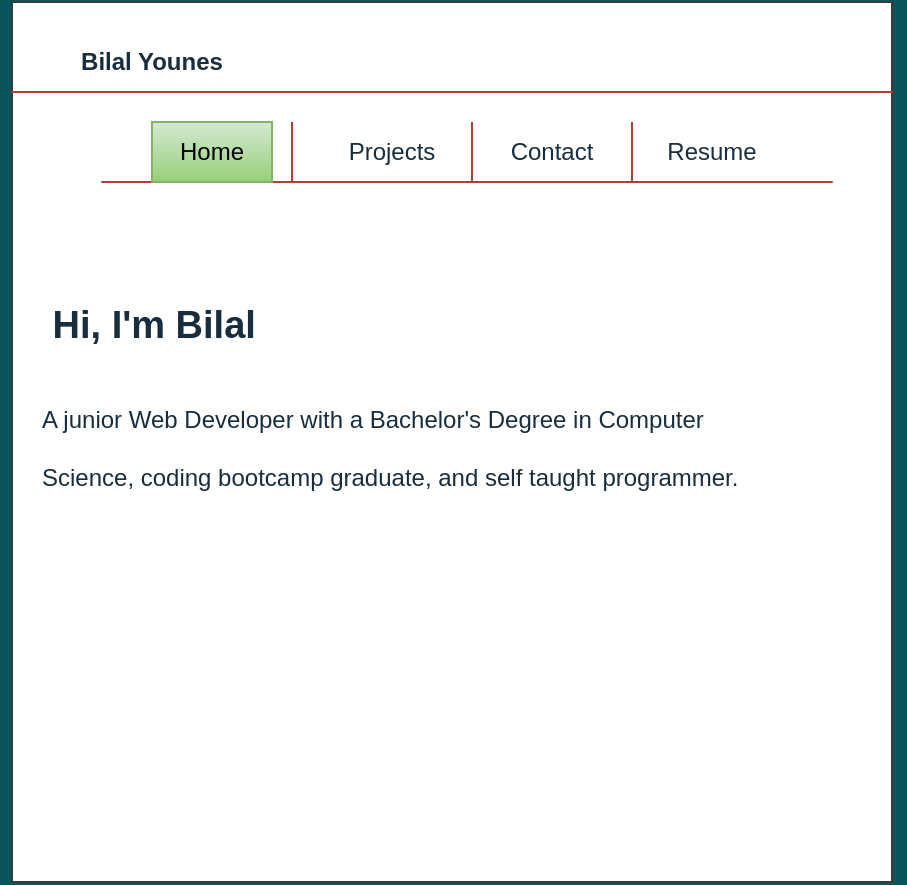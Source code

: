 <mxfile pages="4">
    <diagram id="YV_rtz5WwAc51VdygPPU" name="Page-1">
        <mxGraphModel dx="683" dy="392" grid="1" gridSize="10" guides="1" tooltips="1" connect="1" arrows="1" fold="1" page="1" pageScale="1" pageWidth="850" pageHeight="1100" background="#09555B" math="0" shadow="0">
            <root>
                <mxCell id="0"/>
                <mxCell id="1" parent="0"/>
                <mxCell id="T1rxXgXHsL5NcGgqTY_v-1" value="" style="whiteSpace=wrap;html=1;aspect=fixed;rounded=0;sketch=0;fillColor=#FFFFFF;strokeColor=#36393d;" parent="1" vertex="1">
                    <mxGeometry x="170" y="520" width="440" height="440" as="geometry"/>
                </mxCell>
                <mxCell id="T1rxXgXHsL5NcGgqTY_v-5" value="" style="endArrow=none;html=1;rounded=1;sketch=0;fontColor=#FFFFFF;strokeColor=#AE4132;curved=0;fillColor=#fad9d5;" parent="1" edge="1">
                    <mxGeometry width="50" height="50" relative="1" as="geometry">
                        <mxPoint x="465" y="565" as="sourcePoint"/>
                        <mxPoint x="465" y="565" as="targetPoint"/>
                        <Array as="points">
                            <mxPoint x="165" y="565"/>
                            <mxPoint x="465" y="565"/>
                            <mxPoint x="615" y="565"/>
                        </Array>
                    </mxGeometry>
                </mxCell>
                <mxCell id="T1rxXgXHsL5NcGgqTY_v-10" value="&lt;b&gt;Bilal Younes&lt;/b&gt;" style="text;html=1;strokeColor=none;fillColor=none;align=center;verticalAlign=middle;whiteSpace=wrap;rounded=0;sketch=0;fontColor=#182E3E;" parent="1" vertex="1">
                    <mxGeometry x="190" y="535" width="100" height="30" as="geometry"/>
                </mxCell>
                <mxCell id="T1rxXgXHsL5NcGgqTY_v-19" value="" style="endArrow=none;html=1;rounded=1;sketch=0;fontColor=#FFFFFF;strokeColor=#AE4132;curved=0;fillColor=#fad9d5;" parent="1" edge="1">
                    <mxGeometry width="50" height="50" relative="1" as="geometry">
                        <mxPoint x="465" y="610" as="sourcePoint"/>
                        <mxPoint x="465" y="610" as="targetPoint"/>
                        <Array as="points">
                            <mxPoint x="210" y="610"/>
                            <mxPoint x="465" y="610"/>
                            <mxPoint x="585" y="610"/>
                        </Array>
                    </mxGeometry>
                </mxCell>
                <mxCell id="T1rxXgXHsL5NcGgqTY_v-20" value="" style="endArrow=none;html=1;rounded=1;sketch=0;fontColor=#FFFFFF;strokeColor=#AE4132;curved=0;" parent="1" edge="1">
                    <mxGeometry width="50" height="50" relative="1" as="geometry">
                        <mxPoint x="310" y="610" as="sourcePoint"/>
                        <mxPoint x="310" y="580" as="targetPoint"/>
                    </mxGeometry>
                </mxCell>
                <mxCell id="T1rxXgXHsL5NcGgqTY_v-21" value="Home" style="text;html=1;strokeColor=#82b366;fillColor=#d5e8d4;align=center;verticalAlign=middle;whiteSpace=wrap;rounded=0;sketch=0;gradientColor=#97d077;" parent="1" vertex="1">
                    <mxGeometry x="240" y="580" width="60" height="30" as="geometry"/>
                </mxCell>
                <mxCell id="T1rxXgXHsL5NcGgqTY_v-22" value="Projects" style="text;html=1;strokeColor=none;fillColor=none;align=center;verticalAlign=middle;whiteSpace=wrap;rounded=0;sketch=0;fontColor=#182E3E;" parent="1" vertex="1">
                    <mxGeometry x="330" y="580" width="60" height="30" as="geometry"/>
                </mxCell>
                <mxCell id="T1rxXgXHsL5NcGgqTY_v-24" value="Contact" style="text;html=1;strokeColor=none;fillColor=none;align=center;verticalAlign=middle;whiteSpace=wrap;rounded=0;sketch=0;fontColor=#182E3E;" parent="1" vertex="1">
                    <mxGeometry x="410" y="580" width="60" height="30" as="geometry"/>
                </mxCell>
                <mxCell id="T1rxXgXHsL5NcGgqTY_v-25" value="" style="endArrow=none;html=1;rounded=1;sketch=0;fontColor=#FFFFFF;strokeColor=#AE4132;curved=0;" parent="1" edge="1">
                    <mxGeometry width="50" height="50" relative="1" as="geometry">
                        <mxPoint x="400" y="610" as="sourcePoint"/>
                        <mxPoint x="400" y="580" as="targetPoint"/>
                        <Array as="points">
                            <mxPoint x="400" y="600"/>
                        </Array>
                    </mxGeometry>
                </mxCell>
                <mxCell id="T1rxXgXHsL5NcGgqTY_v-26" value="" style="endArrow=none;html=1;rounded=1;sketch=0;fontColor=#FFFFFF;strokeColor=#AE4132;curved=0;" parent="1" edge="1">
                    <mxGeometry width="50" height="50" relative="1" as="geometry">
                        <mxPoint x="480" y="610" as="sourcePoint"/>
                        <mxPoint x="480" y="580" as="targetPoint"/>
                    </mxGeometry>
                </mxCell>
                <mxCell id="T1rxXgXHsL5NcGgqTY_v-27" value="Resume" style="text;html=1;strokeColor=none;fillColor=none;align=center;verticalAlign=middle;whiteSpace=wrap;rounded=0;sketch=0;fontColor=#182E3E;" parent="1" vertex="1">
                    <mxGeometry x="490" y="580" width="60" height="30" as="geometry"/>
                </mxCell>
                <mxCell id="T1rxXgXHsL5NcGgqTY_v-28" value="&lt;h1&gt;&lt;font style=&quot;font-size: 19px;&quot;&gt;&amp;nbsp;Hi, I'm Bilal&amp;nbsp;&lt;/font&gt;&lt;/h1&gt;&lt;h1&gt;&lt;span style=&quot;font-size: 12px; font-weight: normal;&quot;&gt;A junior Web Developer with a Bachelor's Degree in Computer Science, coding bootcamp graduate, and self taught programmer. &amp;nbsp;&lt;/span&gt;&lt;/h1&gt;" style="text;html=1;strokeColor=none;fillColor=none;spacing=5;spacingTop=-20;whiteSpace=wrap;overflow=hidden;rounded=0;sketch=0;fontFamily=Helvetica;fontColor=#182E3E;" parent="1" vertex="1">
                    <mxGeometry x="180" y="660" width="360" height="200" as="geometry"/>
                </mxCell>
            </root>
        </mxGraphModel>
    </diagram>
    <diagram id="fNHM-3mc84EIthqXyRRn" name="Page-2">
        <mxGraphModel dx="1269" dy="727" grid="1" gridSize="10" guides="1" tooltips="1" connect="1" arrows="1" fold="1" page="1" pageScale="1" pageWidth="850" pageHeight="1100" background="#09555B" math="0" shadow="0">
            <root>
                <mxCell id="0"/>
                <mxCell id="1" parent="0"/>
                <mxCell id="jji69nxckILfNMM24WDy-1" value="" style="whiteSpace=wrap;html=1;aspect=fixed;rounded=0;sketch=0;fillColor=#FFFFFF;strokeColor=#36393d;" parent="1" vertex="1">
                    <mxGeometry x="190" y="310" width="440" height="440" as="geometry"/>
                </mxCell>
                <mxCell id="jji69nxckILfNMM24WDy-2" value="" style="endArrow=none;html=1;rounded=1;sketch=0;fontColor=#FFFFFF;strokeColor=#AE4132;curved=0;fillColor=#fad9d5;" parent="1" edge="1">
                    <mxGeometry width="50" height="50" relative="1" as="geometry">
                        <mxPoint x="485" y="355" as="sourcePoint"/>
                        <mxPoint x="485" y="355" as="targetPoint"/>
                        <Array as="points">
                            <mxPoint x="185" y="355"/>
                            <mxPoint x="485" y="355"/>
                            <mxPoint x="635" y="355"/>
                        </Array>
                    </mxGeometry>
                </mxCell>
                <mxCell id="jji69nxckILfNMM24WDy-3" value="&lt;b&gt;Bilal Younes&lt;/b&gt;" style="text;html=1;strokeColor=none;fillColor=none;align=center;verticalAlign=middle;whiteSpace=wrap;rounded=0;sketch=0;fontColor=#182E3E;" parent="1" vertex="1">
                    <mxGeometry x="210" y="325" width="100" height="30" as="geometry"/>
                </mxCell>
                <mxCell id="jji69nxckILfNMM24WDy-4" value="" style="endArrow=none;html=1;rounded=1;sketch=0;fontColor=#FFFFFF;strokeColor=#AE4132;curved=0;fillColor=#fad9d5;" parent="1" edge="1">
                    <mxGeometry width="50" height="50" relative="1" as="geometry">
                        <mxPoint x="485" y="400" as="sourcePoint"/>
                        <mxPoint x="485" y="400" as="targetPoint"/>
                        <Array as="points">
                            <mxPoint x="230" y="400"/>
                            <mxPoint x="485" y="400"/>
                            <mxPoint x="605" y="400"/>
                        </Array>
                    </mxGeometry>
                </mxCell>
                <mxCell id="jji69nxckILfNMM24WDy-5" value="" style="endArrow=none;html=1;rounded=1;sketch=0;fontColor=#FFFFFF;strokeColor=#AE4132;curved=0;" parent="1" edge="1">
                    <mxGeometry width="50" height="50" relative="1" as="geometry">
                        <mxPoint x="330" y="400" as="sourcePoint"/>
                        <mxPoint x="330" y="370" as="targetPoint"/>
                    </mxGeometry>
                </mxCell>
                <mxCell id="jji69nxckILfNMM24WDy-6" value="&lt;font color=&quot;#000000&quot;&gt;Home&lt;/font&gt;" style="text;html=1;align=center;verticalAlign=middle;whiteSpace=wrap;rounded=0;sketch=0;" parent="1" vertex="1">
                    <mxGeometry x="260" y="370" width="60" height="30" as="geometry"/>
                </mxCell>
                <mxCell id="jji69nxckILfNMM24WDy-7" value="Projects" style="text;html=1;strokeColor=#82b366;fillColor=#d5e8d4;align=center;verticalAlign=middle;whiteSpace=wrap;rounded=0;sketch=0;gradientColor=#97d077;" parent="1" vertex="1">
                    <mxGeometry x="350" y="370" width="60" height="30" as="geometry"/>
                </mxCell>
                <mxCell id="jji69nxckILfNMM24WDy-8" value="Contact" style="text;html=1;strokeColor=none;fillColor=none;align=center;verticalAlign=middle;whiteSpace=wrap;rounded=0;sketch=0;fontColor=#182E3E;" parent="1" vertex="1">
                    <mxGeometry x="430" y="370" width="60" height="30" as="geometry"/>
                </mxCell>
                <mxCell id="jji69nxckILfNMM24WDy-9" value="" style="endArrow=none;html=1;rounded=1;sketch=0;fontColor=#FFFFFF;strokeColor=#AE4132;curved=0;" parent="1" edge="1">
                    <mxGeometry width="50" height="50" relative="1" as="geometry">
                        <mxPoint x="420" y="400" as="sourcePoint"/>
                        <mxPoint x="420" y="370" as="targetPoint"/>
                        <Array as="points">
                            <mxPoint x="420" y="390"/>
                        </Array>
                    </mxGeometry>
                </mxCell>
                <mxCell id="jji69nxckILfNMM24WDy-10" value="" style="endArrow=none;html=1;rounded=1;sketch=0;fontColor=#FFFFFF;strokeColor=#AE4132;curved=0;" parent="1" edge="1">
                    <mxGeometry width="50" height="50" relative="1" as="geometry">
                        <mxPoint x="500" y="400" as="sourcePoint"/>
                        <mxPoint x="500" y="370" as="targetPoint"/>
                    </mxGeometry>
                </mxCell>
                <mxCell id="jji69nxckILfNMM24WDy-11" value="Resume" style="text;html=1;strokeColor=none;fillColor=none;align=center;verticalAlign=middle;whiteSpace=wrap;rounded=0;sketch=0;fontColor=#182E3E;" parent="1" vertex="1">
                    <mxGeometry x="510" y="370" width="60" height="30" as="geometry"/>
                </mxCell>
                <mxCell id="jji69nxckILfNMM24WDy-12" value="&lt;h1&gt;Projects&lt;/h1&gt;&lt;p&gt;&lt;br&gt;&lt;/p&gt;" style="text;html=1;strokeColor=#b46504;fillColor=#fad7ac;spacing=5;spacingTop=-20;whiteSpace=wrap;overflow=hidden;rounded=0;sketch=0;fontFamily=Helvetica;" parent="1" vertex="1">
                    <mxGeometry x="210" y="440" width="360" height="200" as="geometry"/>
                </mxCell>
                <mxCell id="Rq2y-_nmP4H8p5gpmWM--1" value="&lt;font style=&quot;font-size: 14px;&quot;&gt;Mern stack application&lt;/font&gt;" style="ellipse;whiteSpace=wrap;html=1;aspect=fixed;rounded=0;sketch=0;fontSize=19;fontColor=#182E3E;strokeColor=#BAC8D3;fillColor=#B1DDF0;" parent="1" vertex="1">
                    <mxGeometry x="220" y="510" width="100" height="100" as="geometry"/>
                </mxCell>
                <mxCell id="Rq2y-_nmP4H8p5gpmWM--2" value="&lt;font style=&quot;font-size: 15px;&quot;&gt;full stack application&lt;/font&gt;&lt;font style=&quot;font-size: 18px;&quot;&gt;&amp;nbsp;&lt;/font&gt;" style="ellipse;whiteSpace=wrap;html=1;aspect=fixed;rounded=0;sketch=0;fontSize=19;fontColor=#182E3E;strokeColor=#BAC8D3;fillColor=#B1DDF0;" parent="1" vertex="1">
                    <mxGeometry x="340" y="515" width="90" height="90" as="geometry"/>
                </mxCell>
                <mxCell id="Rq2y-_nmP4H8p5gpmWM--3" value="&lt;font style=&quot;font-size: 15px;&quot;&gt;game&lt;/font&gt;" style="ellipse;whiteSpace=wrap;html=1;aspect=fixed;rounded=0;sketch=0;fontSize=19;fontColor=#182E3E;strokeColor=#BAC8D3;fillColor=#B1DDF0;" parent="1" vertex="1">
                    <mxGeometry x="440" y="520" width="80" height="80" as="geometry"/>
                </mxCell>
            </root>
        </mxGraphModel>
    </diagram>
    <diagram id="LkVzNaTfXYVM6ORLxpRg" name="Page-3">
        <mxGraphModel dx="555" dy="318" grid="1" gridSize="10" guides="1" tooltips="1" connect="1" arrows="1" fold="1" page="1" pageScale="1" pageWidth="850" pageHeight="1100" background="#09555B" math="0" shadow="0">
            <root>
                <mxCell id="0"/>
                <mxCell id="1" parent="0"/>
                <mxCell id="KwAY1PJ5C9fpL_guekP2-1" value="" style="whiteSpace=wrap;html=1;aspect=fixed;rounded=0;sketch=0;fillColor=#FFFFFF;strokeColor=#36393d;" parent="1" vertex="1">
                    <mxGeometry x="180" y="260" width="440" height="440" as="geometry"/>
                </mxCell>
                <mxCell id="KwAY1PJ5C9fpL_guekP2-2" value="" style="endArrow=none;html=1;rounded=1;sketch=0;fontColor=#FFFFFF;strokeColor=#AE4132;curved=0;fillColor=#fad9d5;" parent="1" edge="1">
                    <mxGeometry width="50" height="50" relative="1" as="geometry">
                        <mxPoint x="475" y="305" as="sourcePoint"/>
                        <mxPoint x="475" y="305" as="targetPoint"/>
                        <Array as="points">
                            <mxPoint x="175" y="305"/>
                            <mxPoint x="475" y="305"/>
                            <mxPoint x="625" y="305"/>
                        </Array>
                    </mxGeometry>
                </mxCell>
                <mxCell id="KwAY1PJ5C9fpL_guekP2-3" value="&lt;b&gt;Bilal Younes&lt;/b&gt;" style="text;html=1;strokeColor=none;fillColor=none;align=center;verticalAlign=middle;whiteSpace=wrap;rounded=0;sketch=0;fontColor=#182E3E;" parent="1" vertex="1">
                    <mxGeometry x="200" y="275" width="100" height="30" as="geometry"/>
                </mxCell>
                <mxCell id="KwAY1PJ5C9fpL_guekP2-4" value="" style="endArrow=none;html=1;rounded=1;sketch=0;fontColor=#FFFFFF;strokeColor=#AE4132;curved=0;fillColor=#fad9d5;" parent="1" edge="1">
                    <mxGeometry width="50" height="50" relative="1" as="geometry">
                        <mxPoint x="475" y="350" as="sourcePoint"/>
                        <mxPoint x="475" y="350" as="targetPoint"/>
                        <Array as="points">
                            <mxPoint x="220" y="350"/>
                            <mxPoint x="475" y="350"/>
                            <mxPoint x="595" y="350"/>
                        </Array>
                    </mxGeometry>
                </mxCell>
                <mxCell id="KwAY1PJ5C9fpL_guekP2-5" value="" style="endArrow=none;html=1;rounded=1;sketch=0;fontColor=#FFFFFF;strokeColor=#AE4132;curved=0;" parent="1" edge="1">
                    <mxGeometry width="50" height="50" relative="1" as="geometry">
                        <mxPoint x="320" y="350" as="sourcePoint"/>
                        <mxPoint x="320" y="320" as="targetPoint"/>
                    </mxGeometry>
                </mxCell>
                <mxCell id="KwAY1PJ5C9fpL_guekP2-6" value="&lt;span style=&quot;background-color: rgb(255 , 255 , 255)&quot;&gt;&lt;font color=&quot;#000000&quot;&gt;Home&lt;/font&gt;&lt;/span&gt;" style="text;html=1;align=center;verticalAlign=middle;whiteSpace=wrap;rounded=0;sketch=0;" parent="1" vertex="1">
                    <mxGeometry x="250" y="320" width="60" height="30" as="geometry"/>
                </mxCell>
                <mxCell id="KwAY1PJ5C9fpL_guekP2-7" value="Projects" style="text;html=1;strokeColor=none;fillColor=none;align=center;verticalAlign=middle;whiteSpace=wrap;rounded=0;sketch=0;fontColor=#182E3E;" parent="1" vertex="1">
                    <mxGeometry x="340" y="320" width="60" height="30" as="geometry"/>
                </mxCell>
                <mxCell id="KwAY1PJ5C9fpL_guekP2-8" value="Contact" style="text;html=1;strokeColor=#82b366;fillColor=#d5e8d4;align=center;verticalAlign=middle;whiteSpace=wrap;rounded=0;sketch=0;gradientColor=#97d077;" parent="1" vertex="1">
                    <mxGeometry x="420" y="320" width="60" height="30" as="geometry"/>
                </mxCell>
                <mxCell id="KwAY1PJ5C9fpL_guekP2-9" value="" style="endArrow=none;html=1;rounded=1;sketch=0;fontColor=#FFFFFF;strokeColor=#AE4132;curved=0;" parent="1" edge="1">
                    <mxGeometry width="50" height="50" relative="1" as="geometry">
                        <mxPoint x="410" y="350" as="sourcePoint"/>
                        <mxPoint x="410" y="320" as="targetPoint"/>
                        <Array as="points">
                            <mxPoint x="410" y="340"/>
                        </Array>
                    </mxGeometry>
                </mxCell>
                <mxCell id="KwAY1PJ5C9fpL_guekP2-10" value="" style="endArrow=none;html=1;rounded=1;sketch=0;fontColor=#FFFFFF;strokeColor=#AE4132;curved=0;" parent="1" edge="1">
                    <mxGeometry width="50" height="50" relative="1" as="geometry">
                        <mxPoint x="490" y="350" as="sourcePoint"/>
                        <mxPoint x="490" y="320" as="targetPoint"/>
                    </mxGeometry>
                </mxCell>
                <mxCell id="KwAY1PJ5C9fpL_guekP2-11" value="Resume" style="text;html=1;strokeColor=none;fillColor=none;align=center;verticalAlign=middle;whiteSpace=wrap;rounded=0;sketch=0;fontColor=#182E3E;" parent="1" vertex="1">
                    <mxGeometry x="500" y="320" width="60" height="30" as="geometry"/>
                </mxCell>
                <mxCell id="KwAY1PJ5C9fpL_guekP2-12" value="&lt;h1&gt;&lt;span style=&quot;font-size: 19px;&quot;&gt;Contact&lt;/span&gt;&lt;/h1&gt;&lt;div&gt;&lt;span style=&quot;font-size: 19px;&quot;&gt;📧 email : bilal94.younes@gmail.com&lt;/span&gt;&lt;/div&gt;&lt;div&gt;&lt;span style=&quot;font-size: 19px;&quot;&gt;☎️ phone # :(847) 921- 9515&lt;/span&gt;&lt;br&gt;&lt;/div&gt;&lt;div&gt;&lt;br&gt;&lt;/div&gt;" style="text;html=1;strokeColor=none;fillColor=none;spacing=5;spacingTop=-20;whiteSpace=wrap;overflow=hidden;rounded=0;sketch=0;fontFamily=Helvetica;fontColor=#182E3E;" parent="1" vertex="1">
                    <mxGeometry x="211" y="410" width="360" height="200" as="geometry"/>
                </mxCell>
            </root>
        </mxGraphModel>
    </diagram>
    <diagram id="01BVP-Z2zC3d5iMQpYaB" name="Page-4">
        <mxGraphModel dx="592" dy="339" grid="1" gridSize="10" guides="1" tooltips="1" connect="1" arrows="1" fold="1" page="1" pageScale="1" pageWidth="850" pageHeight="1100" background="#09555B" math="0" shadow="0">
            <root>
                <mxCell id="0"/>
                <mxCell id="1" parent="0"/>
                <mxCell id="cIaHQvtkjnn--C4LVCI8-1" value="" style="whiteSpace=wrap;html=1;aspect=fixed;rounded=0;sketch=0;fillColor=#FFFFFF;strokeColor=#36393d;" parent="1" vertex="1">
                    <mxGeometry x="170" y="270" width="440" height="440" as="geometry"/>
                </mxCell>
                <mxCell id="cIaHQvtkjnn--C4LVCI8-2" value="" style="endArrow=none;html=1;rounded=1;sketch=0;fontColor=#FFFFFF;strokeColor=#AE4132;curved=0;fillColor=#fad9d5;" parent="1" edge="1">
                    <mxGeometry width="50" height="50" relative="1" as="geometry">
                        <mxPoint x="465" y="320" as="sourcePoint"/>
                        <mxPoint x="465" y="320" as="targetPoint"/>
                        <Array as="points">
                            <mxPoint x="165" y="320"/>
                            <mxPoint x="465" y="320"/>
                            <mxPoint x="615" y="320"/>
                        </Array>
                    </mxGeometry>
                </mxCell>
                <mxCell id="cIaHQvtkjnn--C4LVCI8-3" value="&lt;b&gt;Bilal Younes&lt;/b&gt;" style="text;html=1;strokeColor=none;fillColor=none;align=center;verticalAlign=middle;whiteSpace=wrap;rounded=0;sketch=0;fontColor=#182E3E;" parent="1" vertex="1">
                    <mxGeometry x="190" y="285" width="100" height="30" as="geometry"/>
                </mxCell>
                <mxCell id="cIaHQvtkjnn--C4LVCI8-4" value="" style="endArrow=none;html=1;rounded=1;sketch=0;fontColor=#FFFFFF;strokeColor=#AE4132;curved=0;fillColor=#fad9d5;" parent="1" edge="1">
                    <mxGeometry width="50" height="50" relative="1" as="geometry">
                        <mxPoint x="465" y="360" as="sourcePoint"/>
                        <mxPoint x="465" y="360" as="targetPoint"/>
                        <Array as="points">
                            <mxPoint x="210" y="360"/>
                            <mxPoint x="465" y="360"/>
                            <mxPoint x="585" y="360"/>
                        </Array>
                    </mxGeometry>
                </mxCell>
                <mxCell id="cIaHQvtkjnn--C4LVCI8-5" value="" style="endArrow=none;html=1;rounded=1;sketch=0;fontColor=#FFFFFF;strokeColor=#AE4132;curved=0;" parent="1" edge="1">
                    <mxGeometry width="50" height="50" relative="1" as="geometry">
                        <mxPoint x="310" y="360" as="sourcePoint"/>
                        <mxPoint x="310" y="330" as="targetPoint"/>
                    </mxGeometry>
                </mxCell>
                <mxCell id="cIaHQvtkjnn--C4LVCI8-6" value="&lt;font color=&quot;#000000&quot;&gt;Home&lt;/font&gt;" style="text;html=1;align=center;verticalAlign=middle;whiteSpace=wrap;rounded=0;sketch=0;" parent="1" vertex="1">
                    <mxGeometry x="240" y="330" width="60" height="30" as="geometry"/>
                </mxCell>
                <mxCell id="cIaHQvtkjnn--C4LVCI8-7" value="Projects" style="text;html=1;strokeColor=none;fillColor=none;align=center;verticalAlign=middle;whiteSpace=wrap;rounded=0;sketch=0;fontColor=#182E3E;" parent="1" vertex="1">
                    <mxGeometry x="330" y="330" width="60" height="30" as="geometry"/>
                </mxCell>
                <mxCell id="cIaHQvtkjnn--C4LVCI8-8" value="Contact" style="text;html=1;strokeColor=none;fillColor=none;align=center;verticalAlign=middle;whiteSpace=wrap;rounded=0;sketch=0;fontColor=#182E3E;" parent="1" vertex="1">
                    <mxGeometry x="410" y="330" width="60" height="30" as="geometry"/>
                </mxCell>
                <mxCell id="cIaHQvtkjnn--C4LVCI8-9" value="" style="endArrow=none;html=1;rounded=1;sketch=0;fontColor=#FFFFFF;strokeColor=#AE4132;curved=0;" parent="1" edge="1">
                    <mxGeometry width="50" height="50" relative="1" as="geometry">
                        <mxPoint x="400" y="360" as="sourcePoint"/>
                        <mxPoint x="400" y="330" as="targetPoint"/>
                        <Array as="points">
                            <mxPoint x="400" y="350"/>
                        </Array>
                    </mxGeometry>
                </mxCell>
                <mxCell id="cIaHQvtkjnn--C4LVCI8-10" value="" style="endArrow=none;html=1;rounded=1;sketch=0;fontColor=#FFFFFF;strokeColor=#AE4132;curved=0;" parent="1" edge="1">
                    <mxGeometry width="50" height="50" relative="1" as="geometry">
                        <mxPoint x="480" y="360" as="sourcePoint"/>
                        <mxPoint x="480" y="330" as="targetPoint"/>
                    </mxGeometry>
                </mxCell>
                <mxCell id="cIaHQvtkjnn--C4LVCI8-11" value="Resume" style="text;html=1;strokeColor=#82b366;fillColor=#d5e8d4;align=center;verticalAlign=middle;whiteSpace=wrap;rounded=0;sketch=0;gradientColor=#97d077;" parent="1" vertex="1">
                    <mxGeometry x="490" y="330" width="60" height="30" as="geometry"/>
                </mxCell>
                <mxCell id="cIaHQvtkjnn--C4LVCI8-12" value="&lt;h1&gt;&lt;span style=&quot;font-size: 19px;&quot;&gt;Resume&lt;/span&gt;&lt;/h1&gt;&lt;div&gt;&lt;span style=&quot;font-size: 19px;&quot;&gt;[Link to my &amp;nbsp;resume]&lt;/span&gt;&lt;/div&gt;" style="text;html=1;strokeColor=none;fillColor=none;spacing=5;spacingTop=-20;whiteSpace=wrap;overflow=hidden;rounded=0;sketch=0;fontFamily=Helvetica;fontColor=#182E3E;" parent="1" vertex="1">
                    <mxGeometry x="180" y="410" width="360" height="200" as="geometry"/>
                </mxCell>
            </root>
        </mxGraphModel>
    </diagram>
</mxfile>